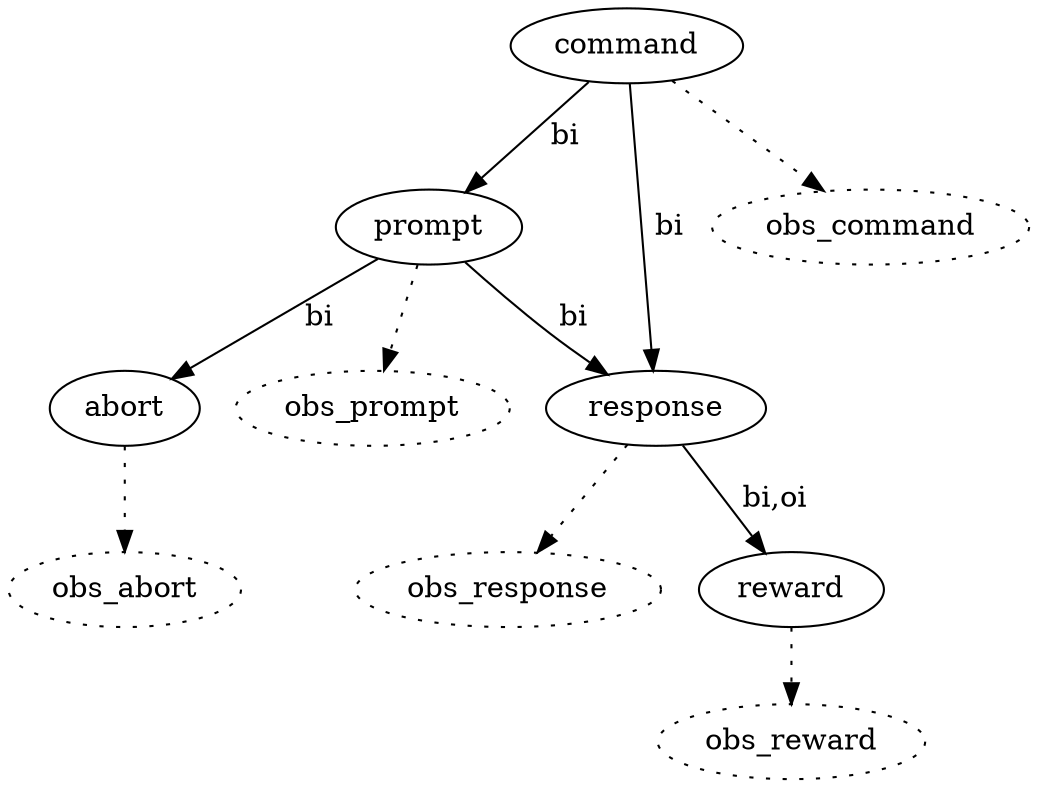 strict digraph {
command [weight=None]
reward [weight=None]
prompt [weight=None]
response [weight=None]
abort [weight=None]
obs_reward [weight=None, style=dotted]
obs_prompt [weight=None, style=dotted]
obs_command [weight=None, style=dotted]
obs_response [weight=None, style=dotted]
obs_abort [weight=None, style=dotted]
command -> prompt [weight=None, label=" bi "]
prompt -> abort [weight=None, label=" bi "]
prompt -> obs_prompt [weight=None, style=dotted]
prompt -> response [weight=None, label=" bi "]
abort -> obs_abort [weight=None, style=dotted]
command -> response [weight=None, label=" bi "]
command -> obs_command [weight=None, style=dotted]
reward -> obs_reward [weight=None, style=dotted]
response -> reward [weight=None, label=" bi,oi "]
response -> obs_response [weight=None, style=dotted]
}